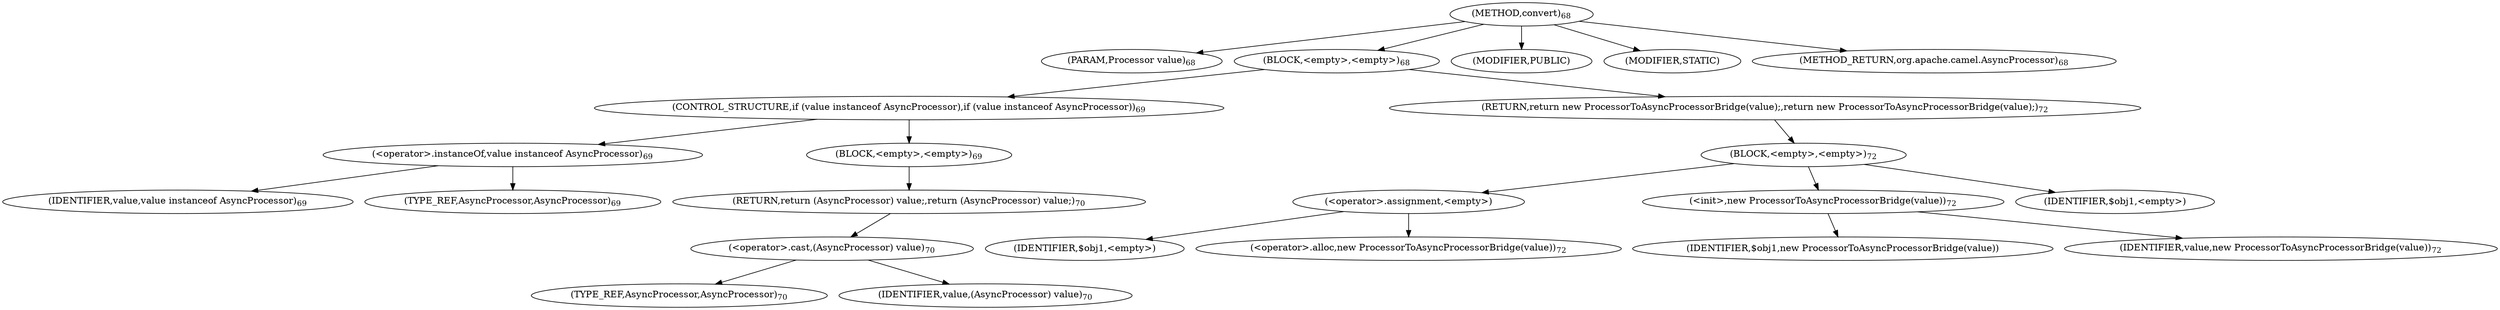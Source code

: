 digraph "convert" {  
"109" [label = <(METHOD,convert)<SUB>68</SUB>> ]
"110" [label = <(PARAM,Processor value)<SUB>68</SUB>> ]
"111" [label = <(BLOCK,&lt;empty&gt;,&lt;empty&gt;)<SUB>68</SUB>> ]
"112" [label = <(CONTROL_STRUCTURE,if (value instanceof AsyncProcessor),if (value instanceof AsyncProcessor))<SUB>69</SUB>> ]
"113" [label = <(&lt;operator&gt;.instanceOf,value instanceof AsyncProcessor)<SUB>69</SUB>> ]
"114" [label = <(IDENTIFIER,value,value instanceof AsyncProcessor)<SUB>69</SUB>> ]
"115" [label = <(TYPE_REF,AsyncProcessor,AsyncProcessor)<SUB>69</SUB>> ]
"116" [label = <(BLOCK,&lt;empty&gt;,&lt;empty&gt;)<SUB>69</SUB>> ]
"117" [label = <(RETURN,return (AsyncProcessor) value;,return (AsyncProcessor) value;)<SUB>70</SUB>> ]
"118" [label = <(&lt;operator&gt;.cast,(AsyncProcessor) value)<SUB>70</SUB>> ]
"119" [label = <(TYPE_REF,AsyncProcessor,AsyncProcessor)<SUB>70</SUB>> ]
"120" [label = <(IDENTIFIER,value,(AsyncProcessor) value)<SUB>70</SUB>> ]
"121" [label = <(RETURN,return new ProcessorToAsyncProcessorBridge(value);,return new ProcessorToAsyncProcessorBridge(value);)<SUB>72</SUB>> ]
"122" [label = <(BLOCK,&lt;empty&gt;,&lt;empty&gt;)<SUB>72</SUB>> ]
"123" [label = <(&lt;operator&gt;.assignment,&lt;empty&gt;)> ]
"124" [label = <(IDENTIFIER,$obj1,&lt;empty&gt;)> ]
"125" [label = <(&lt;operator&gt;.alloc,new ProcessorToAsyncProcessorBridge(value))<SUB>72</SUB>> ]
"126" [label = <(&lt;init&gt;,new ProcessorToAsyncProcessorBridge(value))<SUB>72</SUB>> ]
"127" [label = <(IDENTIFIER,$obj1,new ProcessorToAsyncProcessorBridge(value))> ]
"128" [label = <(IDENTIFIER,value,new ProcessorToAsyncProcessorBridge(value))<SUB>72</SUB>> ]
"129" [label = <(IDENTIFIER,$obj1,&lt;empty&gt;)> ]
"130" [label = <(MODIFIER,PUBLIC)> ]
"131" [label = <(MODIFIER,STATIC)> ]
"132" [label = <(METHOD_RETURN,org.apache.camel.AsyncProcessor)<SUB>68</SUB>> ]
  "109" -> "110" 
  "109" -> "111" 
  "109" -> "130" 
  "109" -> "131" 
  "109" -> "132" 
  "111" -> "112" 
  "111" -> "121" 
  "112" -> "113" 
  "112" -> "116" 
  "113" -> "114" 
  "113" -> "115" 
  "116" -> "117" 
  "117" -> "118" 
  "118" -> "119" 
  "118" -> "120" 
  "121" -> "122" 
  "122" -> "123" 
  "122" -> "126" 
  "122" -> "129" 
  "123" -> "124" 
  "123" -> "125" 
  "126" -> "127" 
  "126" -> "128" 
}
